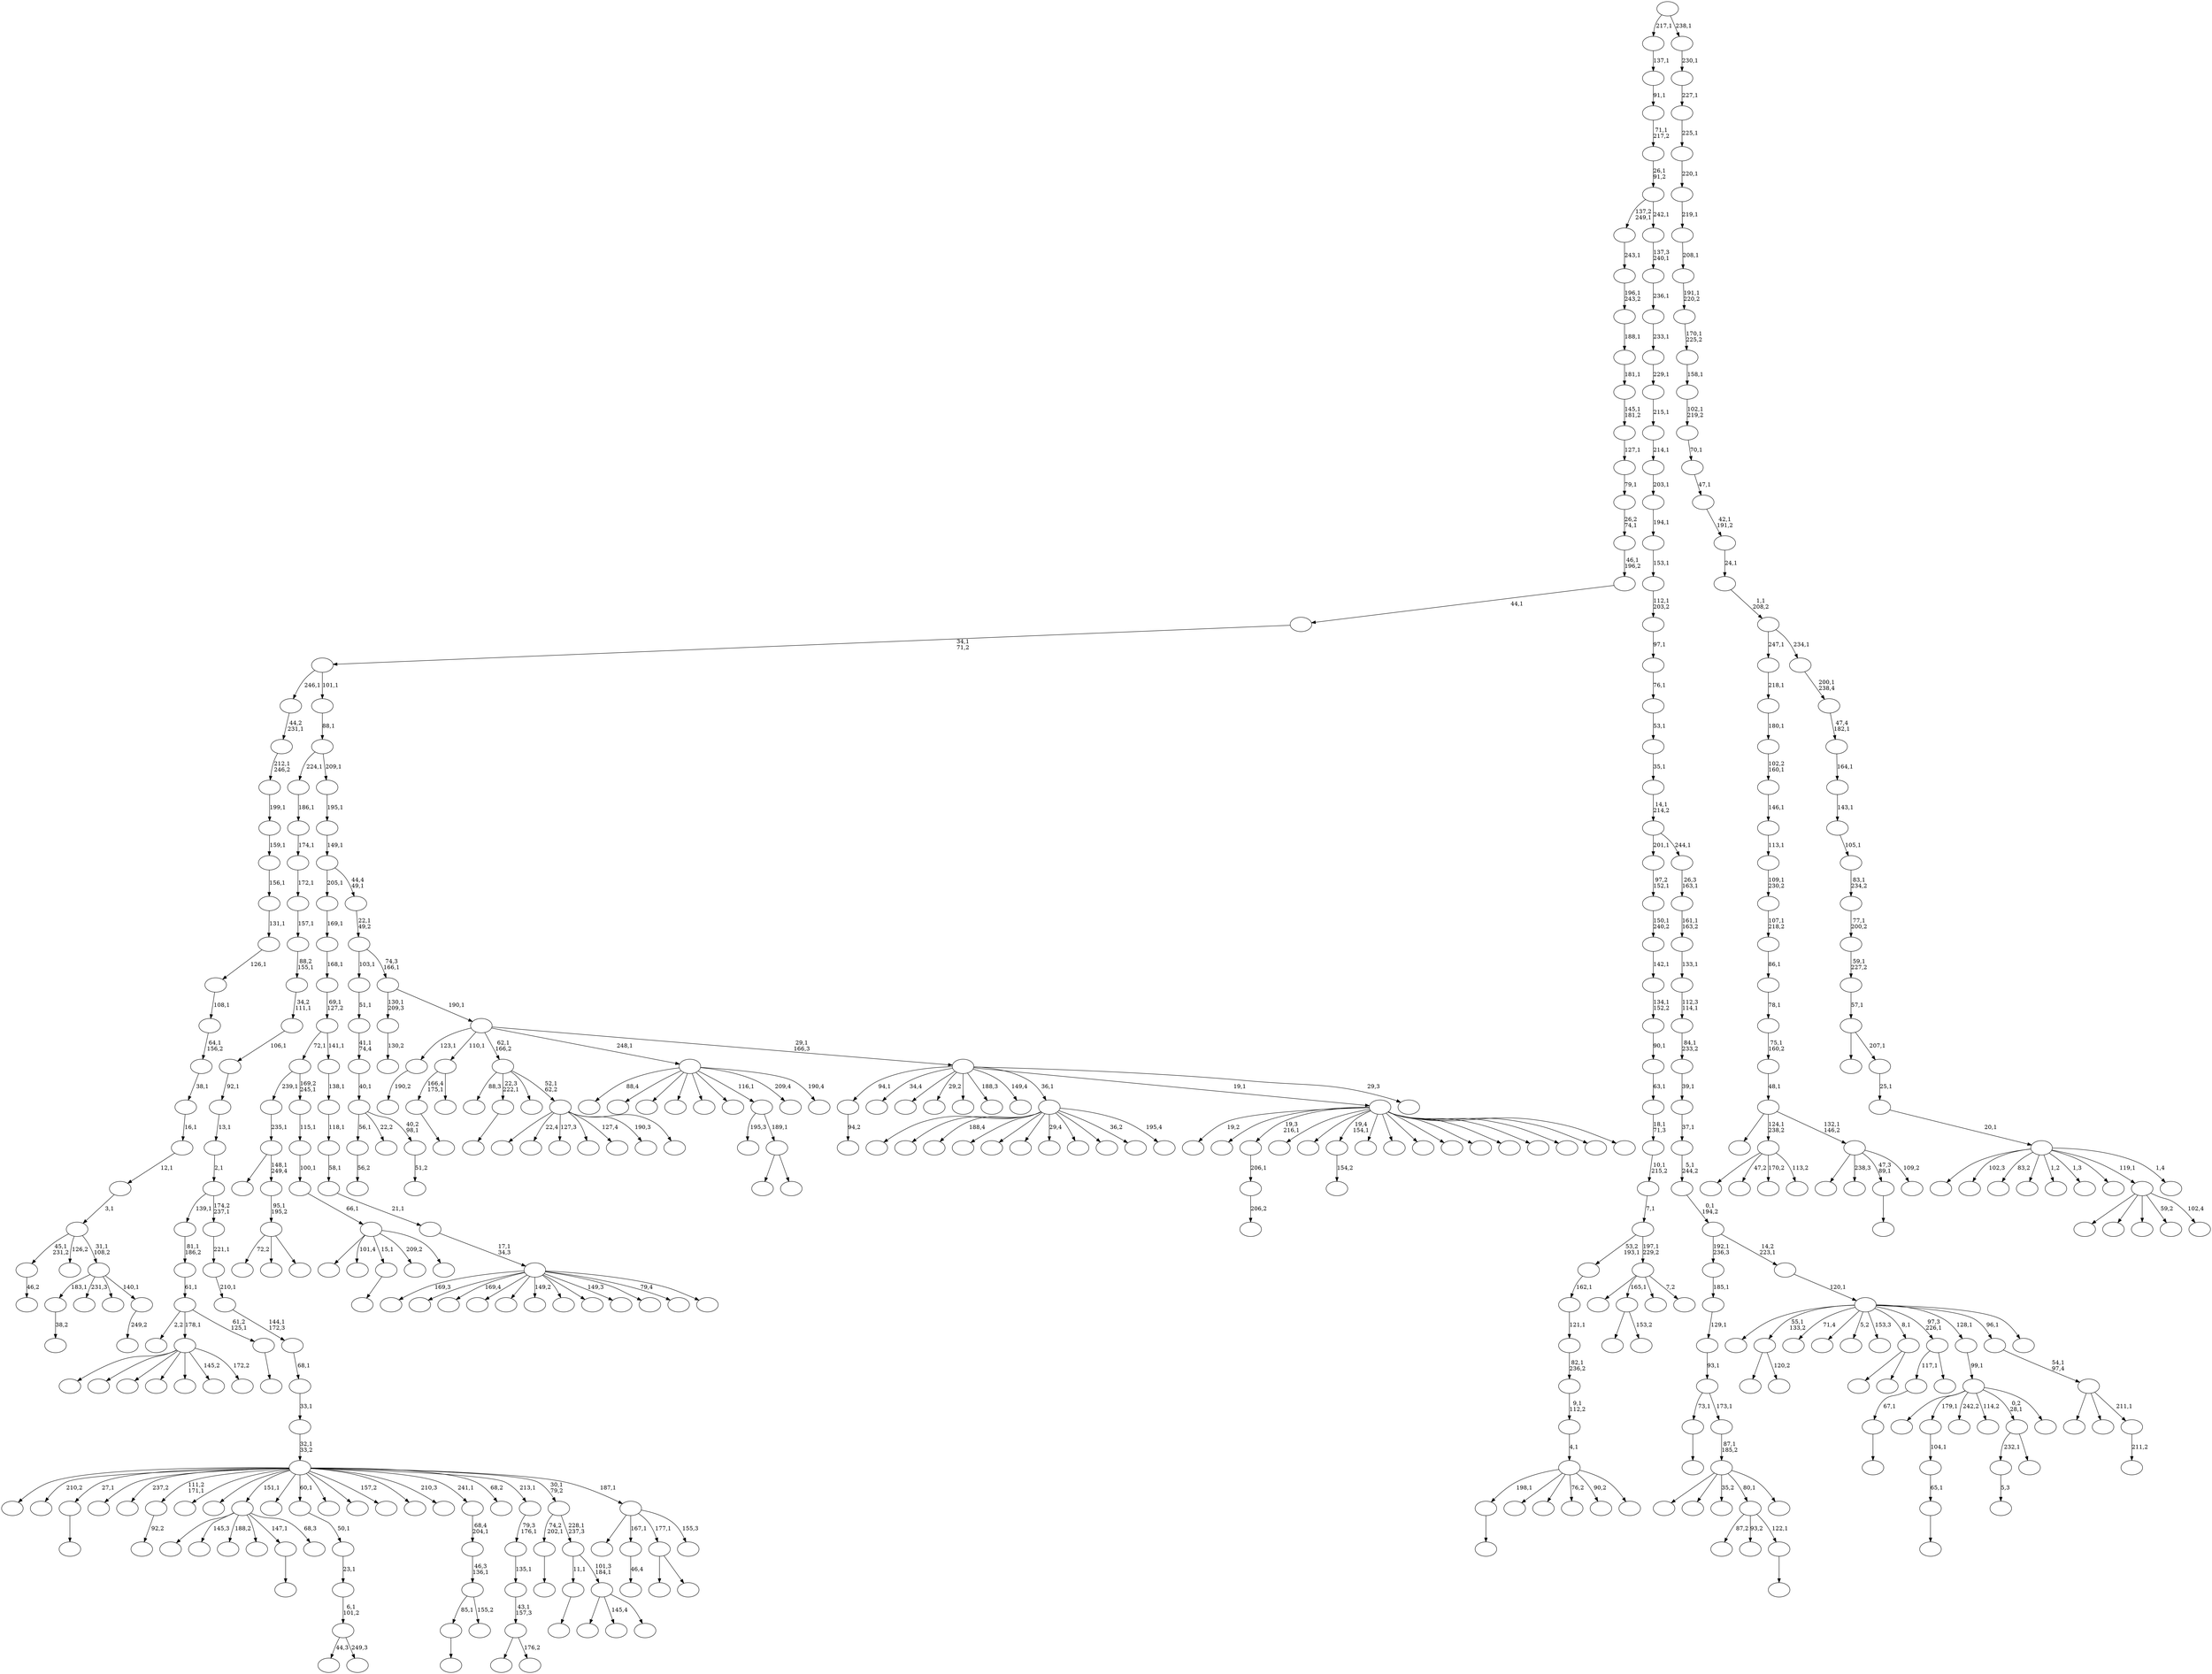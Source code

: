 digraph T {
	450 [label=""]
	449 [label=""]
	448 [label=""]
	447 [label=""]
	446 [label=""]
	445 [label=""]
	444 [label=""]
	443 [label=""]
	442 [label=""]
	441 [label=""]
	440 [label=""]
	439 [label=""]
	438 [label=""]
	437 [label=""]
	436 [label=""]
	435 [label=""]
	434 [label=""]
	433 [label=""]
	432 [label=""]
	431 [label=""]
	430 [label=""]
	429 [label=""]
	428 [label=""]
	427 [label=""]
	426 [label=""]
	425 [label=""]
	424 [label=""]
	423 [label=""]
	422 [label=""]
	421 [label=""]
	420 [label=""]
	419 [label=""]
	418 [label=""]
	417 [label=""]
	416 [label=""]
	415 [label=""]
	414 [label=""]
	413 [label=""]
	412 [label=""]
	411 [label=""]
	410 [label=""]
	409 [label=""]
	408 [label=""]
	407 [label=""]
	406 [label=""]
	405 [label=""]
	404 [label=""]
	403 [label=""]
	402 [label=""]
	401 [label=""]
	400 [label=""]
	399 [label=""]
	398 [label=""]
	397 [label=""]
	396 [label=""]
	395 [label=""]
	394 [label=""]
	393 [label=""]
	392 [label=""]
	391 [label=""]
	390 [label=""]
	389 [label=""]
	388 [label=""]
	387 [label=""]
	386 [label=""]
	385 [label=""]
	384 [label=""]
	383 [label=""]
	382 [label=""]
	381 [label=""]
	380 [label=""]
	379 [label=""]
	378 [label=""]
	377 [label=""]
	376 [label=""]
	375 [label=""]
	374 [label=""]
	373 [label=""]
	372 [label=""]
	371 [label=""]
	370 [label=""]
	369 [label=""]
	368 [label=""]
	367 [label=""]
	366 [label=""]
	365 [label=""]
	364 [label=""]
	363 [label=""]
	362 [label=""]
	361 [label=""]
	360 [label=""]
	359 [label=""]
	358 [label=""]
	357 [label=""]
	356 [label=""]
	355 [label=""]
	354 [label=""]
	353 [label=""]
	352 [label=""]
	351 [label=""]
	350 [label=""]
	349 [label=""]
	348 [label=""]
	347 [label=""]
	346 [label=""]
	345 [label=""]
	344 [label=""]
	343 [label=""]
	342 [label=""]
	341 [label=""]
	340 [label=""]
	339 [label=""]
	338 [label=""]
	337 [label=""]
	336 [label=""]
	335 [label=""]
	334 [label=""]
	333 [label=""]
	332 [label=""]
	331 [label=""]
	330 [label=""]
	329 [label=""]
	328 [label=""]
	327 [label=""]
	326 [label=""]
	325 [label=""]
	324 [label=""]
	323 [label=""]
	322 [label=""]
	321 [label=""]
	320 [label=""]
	319 [label=""]
	318 [label=""]
	317 [label=""]
	316 [label=""]
	315 [label=""]
	314 [label=""]
	313 [label=""]
	312 [label=""]
	311 [label=""]
	310 [label=""]
	309 [label=""]
	308 [label=""]
	307 [label=""]
	306 [label=""]
	305 [label=""]
	304 [label=""]
	303 [label=""]
	302 [label=""]
	301 [label=""]
	300 [label=""]
	299 [label=""]
	298 [label=""]
	297 [label=""]
	296 [label=""]
	295 [label=""]
	294 [label=""]
	293 [label=""]
	292 [label=""]
	291 [label=""]
	290 [label=""]
	289 [label=""]
	288 [label=""]
	287 [label=""]
	286 [label=""]
	285 [label=""]
	284 [label=""]
	283 [label=""]
	282 [label=""]
	281 [label=""]
	280 [label=""]
	279 [label=""]
	278 [label=""]
	277 [label=""]
	276 [label=""]
	275 [label=""]
	274 [label=""]
	273 [label=""]
	272 [label=""]
	271 [label=""]
	270 [label=""]
	269 [label=""]
	268 [label=""]
	267 [label=""]
	266 [label=""]
	265 [label=""]
	264 [label=""]
	263 [label=""]
	262 [label=""]
	261 [label=""]
	260 [label=""]
	259 [label=""]
	258 [label=""]
	257 [label=""]
	256 [label=""]
	255 [label=""]
	254 [label=""]
	253 [label=""]
	252 [label=""]
	251 [label=""]
	250 [label=""]
	249 [label=""]
	248 [label=""]
	247 [label=""]
	246 [label=""]
	245 [label=""]
	244 [label=""]
	243 [label=""]
	242 [label=""]
	241 [label=""]
	240 [label=""]
	239 [label=""]
	238 [label=""]
	237 [label=""]
	236 [label=""]
	235 [label=""]
	234 [label=""]
	233 [label=""]
	232 [label=""]
	231 [label=""]
	230 [label=""]
	229 [label=""]
	228 [label=""]
	227 [label=""]
	226 [label=""]
	225 [label=""]
	224 [label=""]
	223 [label=""]
	222 [label=""]
	221 [label=""]
	220 [label=""]
	219 [label=""]
	218 [label=""]
	217 [label=""]
	216 [label=""]
	215 [label=""]
	214 [label=""]
	213 [label=""]
	212 [label=""]
	211 [label=""]
	210 [label=""]
	209 [label=""]
	208 [label=""]
	207 [label=""]
	206 [label=""]
	205 [label=""]
	204 [label=""]
	203 [label=""]
	202 [label=""]
	201 [label=""]
	200 [label=""]
	199 [label=""]
	198 [label=""]
	197 [label=""]
	196 [label=""]
	195 [label=""]
	194 [label=""]
	193 [label=""]
	192 [label=""]
	191 [label=""]
	190 [label=""]
	189 [label=""]
	188 [label=""]
	187 [label=""]
	186 [label=""]
	185 [label=""]
	184 [label=""]
	183 [label=""]
	182 [label=""]
	181 [label=""]
	180 [label=""]
	179 [label=""]
	178 [label=""]
	177 [label=""]
	176 [label=""]
	175 [label=""]
	174 [label=""]
	173 [label=""]
	172 [label=""]
	171 [label=""]
	170 [label=""]
	169 [label=""]
	168 [label=""]
	167 [label=""]
	166 [label=""]
	165 [label=""]
	164 [label=""]
	163 [label=""]
	162 [label=""]
	161 [label=""]
	160 [label=""]
	159 [label=""]
	158 [label=""]
	157 [label=""]
	156 [label=""]
	155 [label=""]
	154 [label=""]
	153 [label=""]
	152 [label=""]
	151 [label=""]
	150 [label=""]
	149 [label=""]
	148 [label=""]
	147 [label=""]
	146 [label=""]
	145 [label=""]
	144 [label=""]
	143 [label=""]
	142 [label=""]
	141 [label=""]
	140 [label=""]
	139 [label=""]
	138 [label=""]
	137 [label=""]
	136 [label=""]
	135 [label=""]
	134 [label=""]
	133 [label=""]
	132 [label=""]
	131 [label=""]
	130 [label=""]
	129 [label=""]
	128 [label=""]
	127 [label=""]
	126 [label=""]
	125 [label=""]
	124 [label=""]
	123 [label=""]
	122 [label=""]
	121 [label=""]
	120 [label=""]
	119 [label=""]
	118 [label=""]
	117 [label=""]
	116 [label=""]
	115 [label=""]
	114 [label=""]
	113 [label=""]
	112 [label=""]
	111 [label=""]
	110 [label=""]
	109 [label=""]
	108 [label=""]
	107 [label=""]
	106 [label=""]
	105 [label=""]
	104 [label=""]
	103 [label=""]
	102 [label=""]
	101 [label=""]
	100 [label=""]
	99 [label=""]
	98 [label=""]
	97 [label=""]
	96 [label=""]
	95 [label=""]
	94 [label=""]
	93 [label=""]
	92 [label=""]
	91 [label=""]
	90 [label=""]
	89 [label=""]
	88 [label=""]
	87 [label=""]
	86 [label=""]
	85 [label=""]
	84 [label=""]
	83 [label=""]
	82 [label=""]
	81 [label=""]
	80 [label=""]
	79 [label=""]
	78 [label=""]
	77 [label=""]
	76 [label=""]
	75 [label=""]
	74 [label=""]
	73 [label=""]
	72 [label=""]
	71 [label=""]
	70 [label=""]
	69 [label=""]
	68 [label=""]
	67 [label=""]
	66 [label=""]
	65 [label=""]
	64 [label=""]
	63 [label=""]
	62 [label=""]
	61 [label=""]
	60 [label=""]
	59 [label=""]
	58 [label=""]
	57 [label=""]
	56 [label=""]
	55 [label=""]
	54 [label=""]
	53 [label=""]
	52 [label=""]
	51 [label=""]
	50 [label=""]
	49 [label=""]
	48 [label=""]
	47 [label=""]
	46 [label=""]
	45 [label=""]
	44 [label=""]
	43 [label=""]
	42 [label=""]
	41 [label=""]
	40 [label=""]
	39 [label=""]
	38 [label=""]
	37 [label=""]
	36 [label=""]
	35 [label=""]
	34 [label=""]
	33 [label=""]
	32 [label=""]
	31 [label=""]
	30 [label=""]
	29 [label=""]
	28 [label=""]
	27 [label=""]
	26 [label=""]
	25 [label=""]
	24 [label=""]
	23 [label=""]
	22 [label=""]
	21 [label=""]
	20 [label=""]
	19 [label=""]
	18 [label=""]
	17 [label=""]
	16 [label=""]
	15 [label=""]
	14 [label=""]
	13 [label=""]
	12 [label=""]
	11 [label=""]
	10 [label=""]
	9 [label=""]
	8 [label=""]
	7 [label=""]
	6 [label=""]
	5 [label=""]
	4 [label=""]
	3 [label=""]
	2 [label=""]
	1 [label=""]
	0 [label=""]
	449 -> 450 [label="46,2"]
	445 -> 446 [label=""]
	442 -> 443 [label="46,4"]
	440 -> 441 [label=""]
	425 -> 426 [label="94,2"]
	420 -> 421 [label="56,2"]
	417 -> 418 [label=""]
	416 -> 417 [label="65,1"]
	415 -> 416 [label="104,1"]
	412 -> 413 [label=""]
	407 -> 408 [label="206,2"]
	406 -> 407 [label="206,1"]
	397 -> 398 [label="51,2"]
	396 -> 420 [label="56,1"]
	396 -> 401 [label="22,2"]
	396 -> 397 [label="40,2\n98,1"]
	395 -> 396 [label="40,1"]
	394 -> 395 [label="41,1\n74,4"]
	393 -> 394 [label="51,1"]
	385 -> 386 [label="154,2"]
	378 -> 379 [label=""]
	375 -> 392 [label=""]
	375 -> 376 [label="120,2"]
	368 -> 369 [label=""]
	363 -> 364 [label="5,3"]
	357 -> 358 [label="38,2"]
	339 -> 340 [label=""]
	335 -> 336 [label="92,2"]
	320 -> 321 [label=""]
	317 -> 359 [label=""]
	317 -> 318 [label="153,2"]
	311 -> 312 [label=""]
	306 -> 436 [label=""]
	306 -> 381 [label="145,3"]
	306 -> 341 [label="188,2"]
	306 -> 334 [label=""]
	306 -> 311 [label="147,1"]
	306 -> 307 [label="68,3"]
	302 -> 303 [label=""]
	297 -> 298 [label="130,2"]
	295 -> 423 [label="44,3"]
	295 -> 296 [label="249,3"]
	294 -> 295 [label="6,1\n101,2"]
	293 -> 294 [label="23,1"]
	292 -> 293 [label="50,1"]
	287 -> 288 [label="190,2"]
	285 -> 428 [label="72,2"]
	285 -> 399 [label=""]
	285 -> 286 [label=""]
	284 -> 285 [label="95,1\n195,2"]
	283 -> 329 [label=""]
	283 -> 284 [label="148,1\n249,4"]
	282 -> 283 [label="235,1"]
	280 -> 281 [label=""]
	279 -> 280 [label="67,1"]
	277 -> 371 [label=""]
	277 -> 278 [label=""]
	276 -> 433 [label="195,3"]
	276 -> 277 [label="189,1"]
	270 -> 363 [label="232,1"]
	270 -> 271 [label=""]
	260 -> 404 [label=""]
	260 -> 374 [label=""]
	260 -> 331 [label="188,4"]
	260 -> 322 [label=""]
	260 -> 313 [label=""]
	260 -> 304 [label=""]
	260 -> 301 [label="29,4"]
	260 -> 299 [label=""]
	260 -> 289 [label=""]
	260 -> 262 [label="36,2"]
	260 -> 261 [label="195,4"]
	250 -> 320 [label="166,4\n175,1"]
	250 -> 251 [label=""]
	248 -> 249 [label=""]
	244 -> 332 [label=""]
	244 -> 330 [label="101,4"]
	244 -> 302 [label="15,1"]
	244 -> 269 [label="209,2"]
	244 -> 245 [label=""]
	243 -> 244 [label="66,1"]
	242 -> 243 [label="100,1"]
	241 -> 242 [label="115,1"]
	240 -> 282 [label="239,1"]
	240 -> 241 [label="169,2\n245,1"]
	238 -> 412 [label="85,1"]
	238 -> 239 [label="155,2"]
	237 -> 238 [label="46,3\n136,1"]
	236 -> 237 [label="68,4\n204,1"]
	233 -> 234 [label=""]
	232 -> 411 [label="87,2"]
	232 -> 373 [label="93,2"]
	232 -> 233 [label="122,1"]
	230 -> 355 [label=""]
	230 -> 231 [label=""]
	226 -> 354 [label=""]
	226 -> 227 [label=""]
	224 -> 445 [label="198,1"]
	224 -> 387 [label=""]
	224 -> 353 [label=""]
	224 -> 352 [label="76,2"]
	224 -> 259 [label="90,2"]
	224 -> 225 [label=""]
	223 -> 224 [label="4,1"]
	222 -> 223 [label="9,1\n112,2"]
	221 -> 222 [label="82,1\n236,2"]
	220 -> 221 [label="121,1"]
	219 -> 220 [label="162,1"]
	217 -> 427 [label=""]
	217 -> 405 [label=""]
	217 -> 391 [label=""]
	217 -> 338 [label=""]
	217 -> 264 [label=""]
	217 -> 229 [label="145,2"]
	217 -> 218 [label="172,2"]
	209 -> 348 [label=""]
	209 -> 266 [label="47,2"]
	209 -> 214 [label="170,2"]
	209 -> 210 [label="113,2"]
	205 -> 206 [label="249,2"]
	204 -> 357 [label="183,1"]
	204 -> 333 [label="231,3"]
	204 -> 253 [label=""]
	204 -> 205 [label="140,1"]
	203 -> 449 [label="45,1\n231,2"]
	203 -> 267 [label="126,2"]
	203 -> 204 [label="31,1\n108,2"]
	202 -> 203 [label="3,1"]
	201 -> 202 [label="12,1"]
	200 -> 201 [label="16,1"]
	199 -> 200 [label="38,1"]
	198 -> 199 [label="64,1\n156,2"]
	197 -> 198 [label="108,1"]
	196 -> 197 [label="126,1"]
	195 -> 196 [label="131,1"]
	194 -> 195 [label="156,1"]
	193 -> 194 [label="159,1"]
	192 -> 193 [label="199,1"]
	191 -> 192 [label="212,1\n246,2"]
	190 -> 191 [label="44,2\n231,1"]
	188 -> 437 [label=""]
	188 -> 347 [label=""]
	188 -> 305 [label="35,2"]
	188 -> 232 [label="80,1"]
	188 -> 189 [label=""]
	187 -> 188 [label="87,1\n185,2"]
	186 -> 368 [label="73,1"]
	186 -> 187 [label="173,1"]
	185 -> 186 [label="93,1"]
	184 -> 185 [label="129,1"]
	183 -> 184 [label="185,1"]
	181 -> 410 [label=""]
	181 -> 317 [label="165,1"]
	181 -> 272 [label=""]
	181 -> 182 [label="7,2"]
	180 -> 219 [label="53,2\n193,1"]
	180 -> 181 [label="197,1\n229,2"]
	179 -> 180 [label="7,1"]
	178 -> 179 [label="10,1\n215,2"]
	177 -> 178 [label="18,1\n71,3"]
	176 -> 177 [label="63,1"]
	175 -> 176 [label="90,1"]
	174 -> 175 [label="134,1\n152,2"]
	173 -> 174 [label="142,1"]
	172 -> 173 [label="150,1\n240,2"]
	171 -> 172 [label="97,2\n152,1"]
	169 -> 170 [label=""]
	168 -> 372 [label="2,2"]
	168 -> 217 [label="178,1"]
	168 -> 169 [label="61,2\n125,1"]
	167 -> 168 [label="61,1"]
	166 -> 167 [label="81,1\n186,2"]
	164 -> 165 [label=""]
	161 -> 431 [label="19,2"]
	161 -> 409 [label=""]
	161 -> 406 [label="19,3\n216,1"]
	161 -> 403 [label=""]
	161 -> 389 [label=""]
	161 -> 385 [label="19,4\n154,1"]
	161 -> 383 [label=""]
	161 -> 380 [label=""]
	161 -> 362 [label=""]
	161 -> 356 [label=""]
	161 -> 350 [label=""]
	161 -> 323 [label=""]
	161 -> 258 [label=""]
	161 -> 235 [label=""]
	161 -> 211 [label=""]
	161 -> 162 [label=""]
	159 -> 308 [label=""]
	159 -> 160 [label="176,2"]
	158 -> 159 [label="43,1\n157,3"]
	157 -> 158 [label="135,1"]
	156 -> 157 [label="79,3\n176,1"]
	152 -> 279 [label="117,1"]
	152 -> 153 [label=""]
	150 -> 419 [label=""]
	150 -> 415 [label="179,1"]
	150 -> 328 [label="242,2"]
	150 -> 309 [label="114,2"]
	150 -> 270 [label="0,2\n28,1"]
	150 -> 151 [label=""]
	149 -> 150 [label="99,1"]
	147 -> 424 [label="169,3"]
	147 -> 414 [label=""]
	147 -> 367 [label="169,4"]
	147 -> 349 [label=""]
	147 -> 346 [label=""]
	147 -> 344 [label="149,2"]
	147 -> 315 [label=""]
	147 -> 290 [label=""]
	147 -> 274 [label="149,3"]
	147 -> 256 [label=""]
	147 -> 213 [label="79,4"]
	147 -> 148 [label=""]
	146 -> 147 [label="17,1\n34,3"]
	145 -> 146 [label="21,1"]
	144 -> 145 [label="58,1"]
	143 -> 144 [label="118,1"]
	142 -> 143 [label="138,1"]
	141 -> 240 [label="72,1"]
	141 -> 142 [label="141,1"]
	140 -> 141 [label="69,1\n127,2"]
	139 -> 140 [label="168,1"]
	138 -> 139 [label="169,1"]
	136 -> 327 [label=""]
	136 -> 291 [label="145,4"]
	136 -> 137 [label=""]
	135 -> 164 [label="11,1"]
	135 -> 136 [label="101,3\n184,1"]
	134 -> 248 [label="74,2\n202,1"]
	134 -> 135 [label="228,1\n237,3"]
	132 -> 390 [label=""]
	132 -> 365 [label="238,3"]
	132 -> 339 [label="47,3\n89,1"]
	132 -> 133 [label="109,2"]
	131 -> 429 [label=""]
	131 -> 209 [label="124,1\n238,2"]
	131 -> 132 [label="132,1\n146,2"]
	130 -> 131 [label="48,1"]
	129 -> 130 [label="75,1\n160,2"]
	128 -> 129 [label="78,1"]
	127 -> 128 [label="86,1"]
	126 -> 127 [label="107,1\n218,2"]
	125 -> 126 [label="109,1\n230,2"]
	124 -> 125 [label="113,1"]
	123 -> 124 [label="146,1"]
	122 -> 123 [label="102,2\n160,1"]
	121 -> 122 [label="180,1"]
	120 -> 121 [label="218,1"]
	118 -> 439 [label=""]
	118 -> 435 [label="22,4"]
	118 -> 246 [label="127,3"]
	118 -> 228 [label=""]
	118 -> 216 [label="127,4"]
	118 -> 215 [label="190,3"]
	118 -> 119 [label=""]
	117 -> 422 [label="88,3"]
	117 -> 378 [label="22,3\n222,1"]
	117 -> 342 [label=""]
	117 -> 118 [label="52,1\n62,2"]
	115 -> 444 [label=""]
	115 -> 442 [label="167,1"]
	115 -> 226 [label="177,1"]
	115 -> 116 [label="155,3"]
	114 -> 448 [label=""]
	114 -> 447 [label="210,2"]
	114 -> 440 [label="27,1"]
	114 -> 432 [label=""]
	114 -> 382 [label="237,2"]
	114 -> 335 [label="111,2\n171,1"]
	114 -> 326 [label=""]
	114 -> 319 [label=""]
	114 -> 306 [label="151,1"]
	114 -> 300 [label=""]
	114 -> 292 [label="60,1"]
	114 -> 268 [label=""]
	114 -> 263 [label=""]
	114 -> 255 [label="157,2"]
	114 -> 254 [label=""]
	114 -> 252 [label="210,3"]
	114 -> 236 [label="241,1"]
	114 -> 163 [label="68,2"]
	114 -> 156 [label="213,1"]
	114 -> 134 [label="30,1\n79,2"]
	114 -> 115 [label="187,1"]
	113 -> 114 [label="32,1\n33,2"]
	112 -> 113 [label="33,1"]
	111 -> 112 [label="68,1"]
	110 -> 111 [label="144,1\n172,3"]
	109 -> 110 [label="210,1"]
	108 -> 109 [label="221,1"]
	107 -> 166 [label="139,1"]
	107 -> 108 [label="174,2\n237,1"]
	106 -> 107 [label="2,1"]
	105 -> 106 [label="13,1"]
	104 -> 105 [label="92,1"]
	103 -> 104 [label="106,1"]
	102 -> 103 [label="34,2\n111,1"]
	101 -> 102 [label="88,2\n155,1"]
	100 -> 101 [label="157,1"]
	99 -> 100 [label="172,1"]
	98 -> 99 [label="174,1"]
	97 -> 98 [label="186,1"]
	95 -> 96 [label="211,2"]
	94 -> 384 [label=""]
	94 -> 207 [label=""]
	94 -> 95 [label="211,1"]
	93 -> 94 [label="54,1\n97,4"]
	90 -> 438 [label="88,4"]
	90 -> 434 [label=""]
	90 -> 430 [label=""]
	90 -> 366 [label=""]
	90 -> 351 [label=""]
	90 -> 316 [label=""]
	90 -> 276 [label="116,1"]
	90 -> 265 [label="209,4"]
	90 -> 91 [label="190,4"]
	88 -> 425 [label="94,1"]
	88 -> 388 [label="34,4"]
	88 -> 343 [label=""]
	88 -> 325 [label="29,2"]
	88 -> 314 [label=""]
	88 -> 310 [label="188,3"]
	88 -> 275 [label="149,4"]
	88 -> 260 [label="36,1"]
	88 -> 161 [label="19,1"]
	88 -> 89 [label="29,3"]
	87 -> 287 [label="123,1"]
	87 -> 250 [label="110,1"]
	87 -> 117 [label="62,1\n166,2"]
	87 -> 90 [label="248,1"]
	87 -> 88 [label="29,1\n166,3"]
	86 -> 297 [label="130,1\n209,3"]
	86 -> 87 [label="190,1"]
	85 -> 393 [label="103,1"]
	85 -> 86 [label="74,3\n166,1"]
	84 -> 85 [label="22,1\n49,2"]
	83 -> 138 [label="205,1"]
	83 -> 84 [label="44,4\n49,1"]
	82 -> 83 [label="149,1"]
	81 -> 82 [label="195,1"]
	80 -> 97 [label="224,1"]
	80 -> 81 [label="209,1"]
	79 -> 80 [label="88,1"]
	78 -> 190 [label="246,1"]
	78 -> 79 [label="101,1"]
	77 -> 78 [label="34,1\n71,2"]
	76 -> 77 [label="44,1"]
	75 -> 76 [label="46,1\n196,2"]
	74 -> 75 [label="26,2\n74,1"]
	73 -> 74 [label="79,1"]
	72 -> 73 [label="127,1"]
	71 -> 72 [label="145,1\n181,2"]
	70 -> 71 [label="181,1"]
	69 -> 70 [label="188,1"]
	68 -> 69 [label="196,1\n243,2"]
	67 -> 68 [label="243,1"]
	65 -> 377 [label=""]
	65 -> 324 [label=""]
	65 -> 273 [label=""]
	65 -> 154 [label="59,2"]
	65 -> 66 [label="102,4"]
	63 -> 400 [label=""]
	63 -> 375 [label="55,1\n133,2"]
	63 -> 370 [label="71,4"]
	63 -> 337 [label=""]
	63 -> 257 [label="5,2"]
	63 -> 247 [label="153,3"]
	63 -> 230 [label="8,1"]
	63 -> 152 [label="97,3\n226,1"]
	63 -> 149 [label="128,1"]
	63 -> 93 [label="96,1"]
	63 -> 64 [label=""]
	62 -> 63 [label="120,1"]
	61 -> 183 [label="192,1\n236,3"]
	61 -> 62 [label="14,2\n223,1"]
	60 -> 61 [label="0,1\n194,2"]
	59 -> 60 [label="5,1\n244,2"]
	58 -> 59 [label="37,1"]
	57 -> 58 [label="39,1"]
	56 -> 57 [label="84,1\n233,2"]
	55 -> 56 [label="112,3\n114,1"]
	54 -> 55 [label="133,1"]
	53 -> 54 [label="161,1\n163,2"]
	52 -> 53 [label="26,3\n163,1"]
	51 -> 171 [label="201,1"]
	51 -> 52 [label="244,1"]
	50 -> 51 [label="14,1\n214,2"]
	49 -> 50 [label="35,1"]
	48 -> 49 [label="53,1"]
	47 -> 48 [label="76,1"]
	46 -> 47 [label="97,1"]
	45 -> 46 [label="112,1\n203,2"]
	44 -> 45 [label="153,1"]
	43 -> 44 [label="194,1"]
	42 -> 43 [label="203,1"]
	41 -> 42 [label="214,1"]
	40 -> 41 [label="215,1"]
	39 -> 40 [label="229,1"]
	38 -> 39 [label="233,1"]
	37 -> 38 [label="236,1"]
	36 -> 37 [label="137,3\n240,1"]
	35 -> 67 [label="137,2\n249,1"]
	35 -> 36 [label="242,1"]
	34 -> 35 [label="26,1\n91,2"]
	33 -> 34 [label="71,1\n217,2"]
	32 -> 33 [label="91,1"]
	31 -> 32 [label="137,1"]
	29 -> 402 [label=""]
	29 -> 361 [label="102,3"]
	29 -> 360 [label="83,2"]
	29 -> 345 [label=""]
	29 -> 208 [label="1,2"]
	29 -> 155 [label="1,3"]
	29 -> 92 [label=""]
	29 -> 65 [label="119,1"]
	29 -> 30 [label="1,4"]
	28 -> 29 [label="20,1"]
	27 -> 28 [label="25,1"]
	26 -> 212 [label=""]
	26 -> 27 [label="207,1"]
	25 -> 26 [label="57,1"]
	24 -> 25 [label="59,1\n227,2"]
	23 -> 24 [label="77,1\n200,2"]
	22 -> 23 [label="83,1\n234,2"]
	21 -> 22 [label="105,1"]
	20 -> 21 [label="143,1"]
	19 -> 20 [label="164,1"]
	18 -> 19 [label="47,4\n182,1"]
	17 -> 18 [label="200,1\n238,4"]
	16 -> 120 [label="247,1"]
	16 -> 17 [label="234,1"]
	15 -> 16 [label="1,1\n208,2"]
	14 -> 15 [label="24,1"]
	13 -> 14 [label="42,1\n191,2"]
	12 -> 13 [label="47,1"]
	11 -> 12 [label="70,1"]
	10 -> 11 [label="102,1\n219,2"]
	9 -> 10 [label="158,1"]
	8 -> 9 [label="170,1\n225,2"]
	7 -> 8 [label="191,1\n220,2"]
	6 -> 7 [label="208,1"]
	5 -> 6 [label="219,1"]
	4 -> 5 [label="220,1"]
	3 -> 4 [label="225,1"]
	2 -> 3 [label="227,1"]
	1 -> 2 [label="230,1"]
	0 -> 31 [label="217,1"]
	0 -> 1 [label="238,1"]
}

